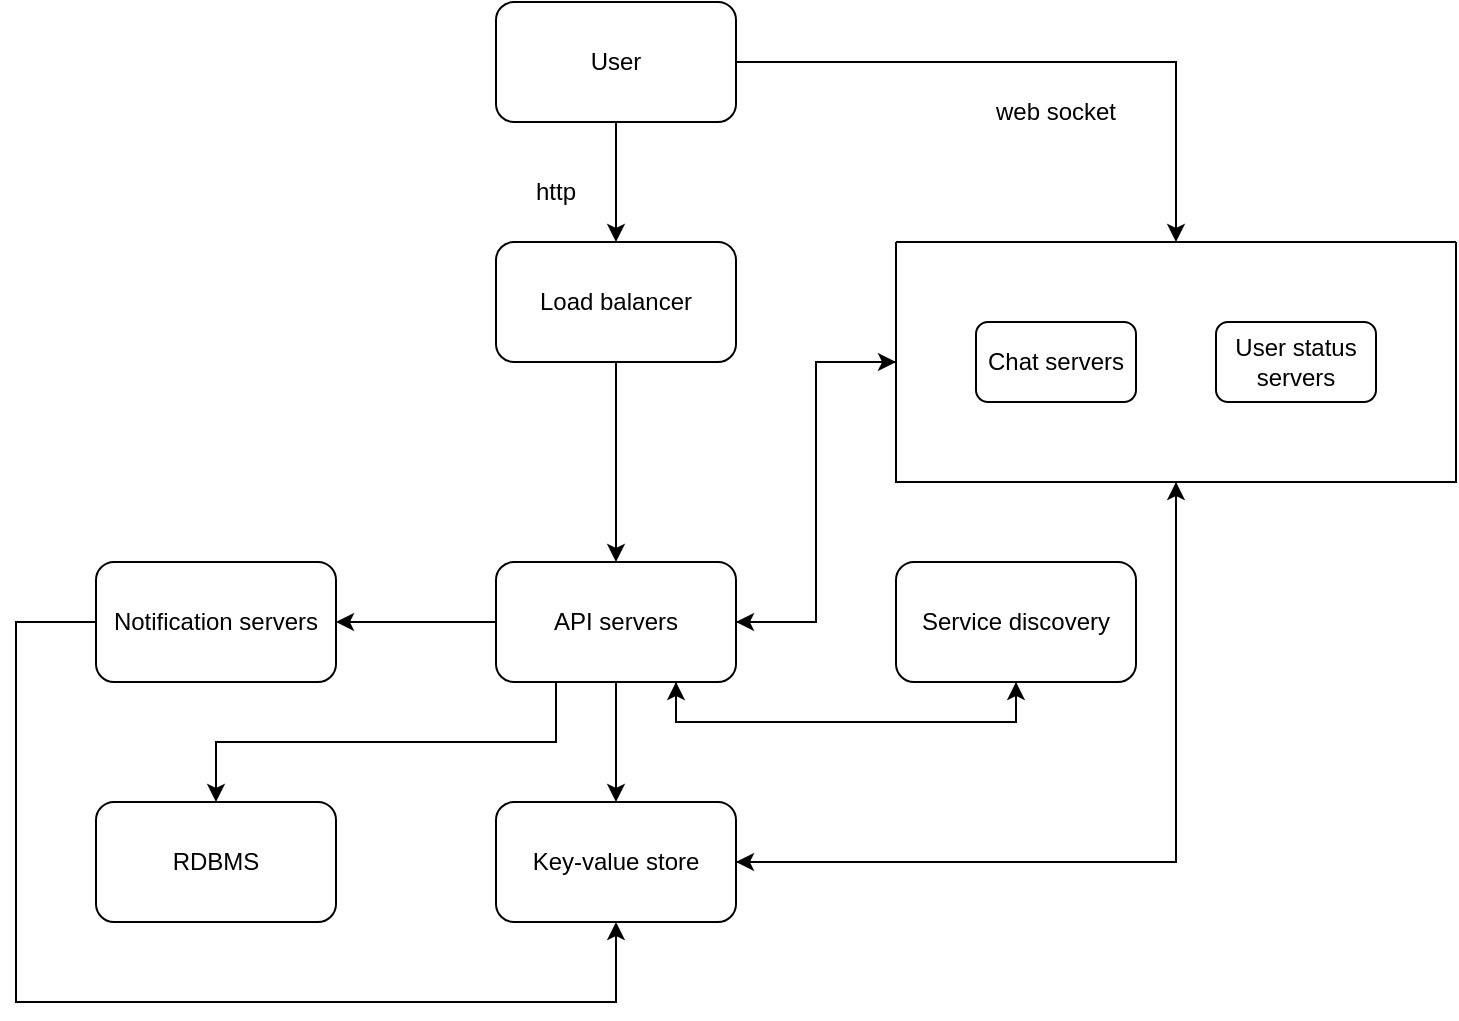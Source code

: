 <mxfile version="22.1.22" type="device">
  <diagram id="dijq7EySqOm7LpBwnqDr" name="Page-1">
    <mxGraphModel dx="882" dy="578" grid="1" gridSize="10" guides="1" tooltips="1" connect="1" arrows="1" fold="1" page="1" pageScale="1" pageWidth="850" pageHeight="1100" math="0" shadow="0">
      <root>
        <mxCell id="0" />
        <mxCell id="1" parent="0" />
        <mxCell id="8Eq1P02sN_ki-yLxqDGv-13" style="edgeStyle=orthogonalEdgeStyle;rounded=0;orthogonalLoop=1;jettySize=auto;html=1;exitX=0.5;exitY=1;exitDx=0;exitDy=0;entryX=0.5;entryY=0;entryDx=0;entryDy=0;" parent="1" source="8Eq1P02sN_ki-yLxqDGv-1" target="8Eq1P02sN_ki-yLxqDGv-2" edge="1">
          <mxGeometry relative="1" as="geometry" />
        </mxCell>
        <mxCell id="8Eq1P02sN_ki-yLxqDGv-16" style="edgeStyle=orthogonalEdgeStyle;rounded=0;orthogonalLoop=1;jettySize=auto;html=1;exitX=1;exitY=0.5;exitDx=0;exitDy=0;entryX=0.5;entryY=0;entryDx=0;entryDy=0;" parent="1" source="8Eq1P02sN_ki-yLxqDGv-1" target="8Eq1P02sN_ki-yLxqDGv-7" edge="1">
          <mxGeometry relative="1" as="geometry" />
        </mxCell>
        <mxCell id="8Eq1P02sN_ki-yLxqDGv-1" value="User" style="rounded=1;whiteSpace=wrap;html=1;" parent="1" vertex="1">
          <mxGeometry x="280" y="40" width="120" height="60" as="geometry" />
        </mxCell>
        <mxCell id="8Eq1P02sN_ki-yLxqDGv-22" style="edgeStyle=orthogonalEdgeStyle;rounded=0;orthogonalLoop=1;jettySize=auto;html=1;exitX=0.5;exitY=1;exitDx=0;exitDy=0;" parent="1" source="8Eq1P02sN_ki-yLxqDGv-2" target="8Eq1P02sN_ki-yLxqDGv-8" edge="1">
          <mxGeometry relative="1" as="geometry" />
        </mxCell>
        <mxCell id="8Eq1P02sN_ki-yLxqDGv-2" value="Load balancer" style="rounded=1;whiteSpace=wrap;html=1;" parent="1" vertex="1">
          <mxGeometry x="280" y="160" width="120" height="60" as="geometry" />
        </mxCell>
        <mxCell id="8Eq1P02sN_ki-yLxqDGv-3" value="Chat servers" style="rounded=1;whiteSpace=wrap;html=1;" parent="1" vertex="1">
          <mxGeometry x="520" y="200" width="80" height="40" as="geometry" />
        </mxCell>
        <mxCell id="8Eq1P02sN_ki-yLxqDGv-4" value="User status servers" style="rounded=1;whiteSpace=wrap;html=1;" parent="1" vertex="1">
          <mxGeometry x="640" y="200" width="80" height="40" as="geometry" />
        </mxCell>
        <mxCell id="8Eq1P02sN_ki-yLxqDGv-18" style="edgeStyle=orthogonalEdgeStyle;rounded=0;orthogonalLoop=1;jettySize=auto;html=1;exitX=0.5;exitY=1;exitDx=0;exitDy=0;entryX=1;entryY=0.5;entryDx=0;entryDy=0;" parent="1" source="8Eq1P02sN_ki-yLxqDGv-7" target="8Eq1P02sN_ki-yLxqDGv-10" edge="1">
          <mxGeometry relative="1" as="geometry" />
        </mxCell>
        <mxCell id="8Eq1P02sN_ki-yLxqDGv-20" style="edgeStyle=orthogonalEdgeStyle;rounded=0;orthogonalLoop=1;jettySize=auto;html=1;exitX=0;exitY=0.5;exitDx=0;exitDy=0;entryX=1;entryY=0.5;entryDx=0;entryDy=0;" parent="1" source="8Eq1P02sN_ki-yLxqDGv-7" target="8Eq1P02sN_ki-yLxqDGv-8" edge="1">
          <mxGeometry relative="1" as="geometry" />
        </mxCell>
        <mxCell id="8Eq1P02sN_ki-yLxqDGv-7" value="" style="swimlane;startSize=0;" parent="1" vertex="1">
          <mxGeometry x="480" y="160" width="280" height="120" as="geometry" />
        </mxCell>
        <mxCell id="8Eq1P02sN_ki-yLxqDGv-21" style="edgeStyle=orthogonalEdgeStyle;rounded=0;orthogonalLoop=1;jettySize=auto;html=1;exitX=1;exitY=0.5;exitDx=0;exitDy=0;entryX=0;entryY=0.5;entryDx=0;entryDy=0;" parent="1" source="8Eq1P02sN_ki-yLxqDGv-8" target="8Eq1P02sN_ki-yLxqDGv-7" edge="1">
          <mxGeometry relative="1" as="geometry" />
        </mxCell>
        <mxCell id="8Eq1P02sN_ki-yLxqDGv-23" style="edgeStyle=orthogonalEdgeStyle;rounded=0;orthogonalLoop=1;jettySize=auto;html=1;exitX=0;exitY=0.5;exitDx=0;exitDy=0;entryX=1;entryY=0.5;entryDx=0;entryDy=0;" parent="1" source="8Eq1P02sN_ki-yLxqDGv-8" target="8Eq1P02sN_ki-yLxqDGv-9" edge="1">
          <mxGeometry relative="1" as="geometry" />
        </mxCell>
        <mxCell id="8Eq1P02sN_ki-yLxqDGv-24" style="edgeStyle=orthogonalEdgeStyle;rounded=0;orthogonalLoop=1;jettySize=auto;html=1;exitX=0.5;exitY=1;exitDx=0;exitDy=0;entryX=0.5;entryY=0;entryDx=0;entryDy=0;" parent="1" source="8Eq1P02sN_ki-yLxqDGv-8" target="8Eq1P02sN_ki-yLxqDGv-10" edge="1">
          <mxGeometry relative="1" as="geometry" />
        </mxCell>
        <mxCell id="cZVQky1AY4u5J9__NaGJ-2" style="edgeStyle=orthogonalEdgeStyle;rounded=0;orthogonalLoop=1;jettySize=auto;html=1;exitX=0.25;exitY=1;exitDx=0;exitDy=0;entryX=0.5;entryY=0;entryDx=0;entryDy=0;" edge="1" parent="1" source="8Eq1P02sN_ki-yLxqDGv-8" target="8Eq1P02sN_ki-yLxqDGv-11">
          <mxGeometry relative="1" as="geometry" />
        </mxCell>
        <mxCell id="cZVQky1AY4u5J9__NaGJ-5" style="edgeStyle=orthogonalEdgeStyle;rounded=0;orthogonalLoop=1;jettySize=auto;html=1;exitX=0.75;exitY=1;exitDx=0;exitDy=0;entryX=0.5;entryY=1;entryDx=0;entryDy=0;" edge="1" parent="1" source="8Eq1P02sN_ki-yLxqDGv-8" target="cZVQky1AY4u5J9__NaGJ-4">
          <mxGeometry relative="1" as="geometry" />
        </mxCell>
        <mxCell id="8Eq1P02sN_ki-yLxqDGv-8" value="API servers" style="rounded=1;whiteSpace=wrap;html=1;" parent="1" vertex="1">
          <mxGeometry x="280" y="320" width="120" height="60" as="geometry" />
        </mxCell>
        <mxCell id="cZVQky1AY4u5J9__NaGJ-3" style="edgeStyle=orthogonalEdgeStyle;rounded=0;orthogonalLoop=1;jettySize=auto;html=1;exitX=0;exitY=0.5;exitDx=0;exitDy=0;entryX=0.5;entryY=1;entryDx=0;entryDy=0;" edge="1" parent="1" source="8Eq1P02sN_ki-yLxqDGv-9" target="8Eq1P02sN_ki-yLxqDGv-10">
          <mxGeometry relative="1" as="geometry">
            <Array as="points">
              <mxPoint x="40" y="350" />
              <mxPoint x="40" y="540" />
              <mxPoint x="340" y="540" />
            </Array>
          </mxGeometry>
        </mxCell>
        <mxCell id="8Eq1P02sN_ki-yLxqDGv-9" value="Notification servers" style="rounded=1;whiteSpace=wrap;html=1;" parent="1" vertex="1">
          <mxGeometry x="80" y="320" width="120" height="60" as="geometry" />
        </mxCell>
        <mxCell id="8Eq1P02sN_ki-yLxqDGv-19" style="edgeStyle=orthogonalEdgeStyle;rounded=0;orthogonalLoop=1;jettySize=auto;html=1;exitX=1;exitY=0.5;exitDx=0;exitDy=0;entryX=0.5;entryY=1;entryDx=0;entryDy=0;" parent="1" source="8Eq1P02sN_ki-yLxqDGv-10" target="8Eq1P02sN_ki-yLxqDGv-7" edge="1">
          <mxGeometry relative="1" as="geometry" />
        </mxCell>
        <mxCell id="8Eq1P02sN_ki-yLxqDGv-10" value="Key-value store" style="rounded=1;whiteSpace=wrap;html=1;" parent="1" vertex="1">
          <mxGeometry x="280" y="440" width="120" height="60" as="geometry" />
        </mxCell>
        <mxCell id="8Eq1P02sN_ki-yLxqDGv-11" value="RDBMS" style="rounded=1;whiteSpace=wrap;html=1;" parent="1" vertex="1">
          <mxGeometry x="80" y="440" width="120" height="60" as="geometry" />
        </mxCell>
        <mxCell id="8Eq1P02sN_ki-yLxqDGv-14" value="http" style="text;html=1;strokeColor=none;fillColor=none;align=center;verticalAlign=middle;whiteSpace=wrap;rounded=0;" parent="1" vertex="1">
          <mxGeometry x="280" y="120" width="60" height="30" as="geometry" />
        </mxCell>
        <mxCell id="8Eq1P02sN_ki-yLxqDGv-17" value="web socket" style="text;html=1;strokeColor=none;fillColor=none;align=center;verticalAlign=middle;whiteSpace=wrap;rounded=0;" parent="1" vertex="1">
          <mxGeometry x="520" y="80" width="80" height="30" as="geometry" />
        </mxCell>
        <mxCell id="cZVQky1AY4u5J9__NaGJ-6" style="edgeStyle=orthogonalEdgeStyle;rounded=0;orthogonalLoop=1;jettySize=auto;html=1;exitX=0.5;exitY=1;exitDx=0;exitDy=0;entryX=0.75;entryY=1;entryDx=0;entryDy=0;" edge="1" parent="1" source="cZVQky1AY4u5J9__NaGJ-4" target="8Eq1P02sN_ki-yLxqDGv-8">
          <mxGeometry relative="1" as="geometry" />
        </mxCell>
        <mxCell id="cZVQky1AY4u5J9__NaGJ-4" value="Service discovery" style="rounded=1;whiteSpace=wrap;html=1;" vertex="1" parent="1">
          <mxGeometry x="480" y="320" width="120" height="60" as="geometry" />
        </mxCell>
      </root>
    </mxGraphModel>
  </diagram>
</mxfile>
